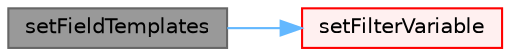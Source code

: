 digraph "setFieldTemplates"
{
 // LATEX_PDF_SIZE
  bgcolor="transparent";
  edge [fontname=Helvetica,fontsize=10,labelfontname=Helvetica,labelfontsize=10];
  node [fontname=Helvetica,fontsize=10,shape=box,height=0.2,width=0.4];
  rankdir="LR";
  Node1 [id="Node000001",label="setFieldTemplates",height=0.2,width=0.4,color="gray40", fillcolor="grey60", style="filled", fontcolor="black",tooltip=" "];
  Node1 -> Node2 [id="edge1_Node000001_Node000002",color="steelblue1",style="solid",tooltip=" "];
  Node2 [id="Node000002",label="setFilterVariable",height=0.2,width=0.4,color="red", fillcolor="#FFF0F0", style="filled",URL="$classFoam_1_1dynamicCode.html#a80f44414f16a1884b0be910ab4b85e1c",tooltip=" "];
}
